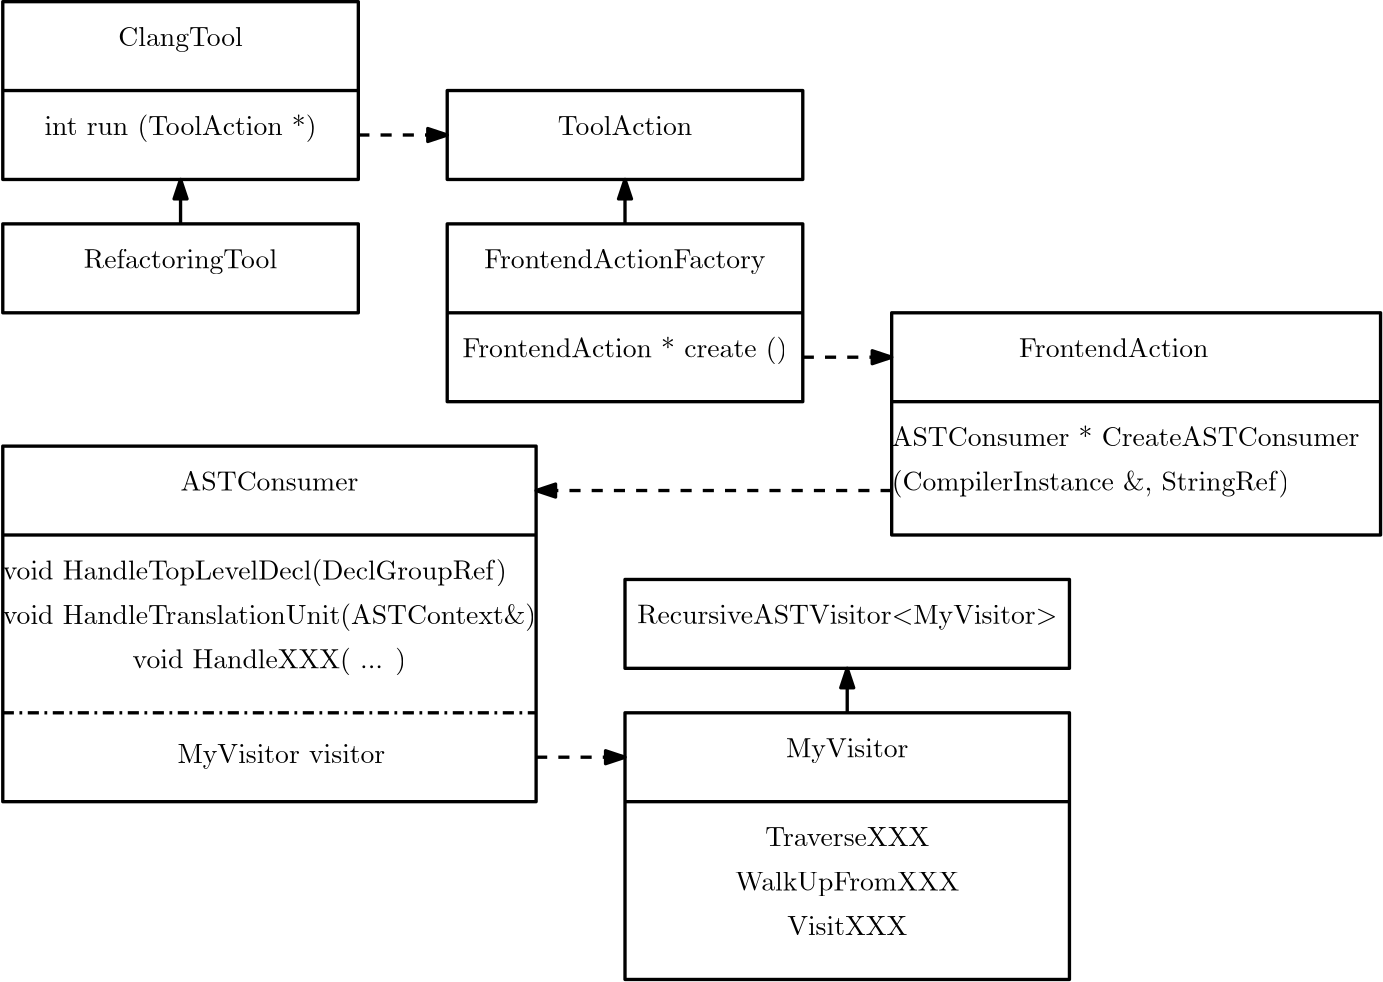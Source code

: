 <?xml version="1.0"?>
<!DOCTYPE ipe SYSTEM "ipe.dtd">
<ipe version="70005" creator="Ipe 7.1.1">
<info created="D:20140118233521" modified="D:20140119001014"/>
<ipestyle name="basic">
<symbol name="arrow/arc(spx)">
<path stroke="sym-stroke" fill="sym-stroke" pen="sym-pen">
0 0 m
-1 0.333 l
-1 -0.333 l
h
</path>
</symbol>
<symbol name="arrow/farc(spx)">
<path stroke="sym-stroke" fill="white" pen="sym-pen">
0 0 m
-1 0.333 l
-1 -0.333 l
h
</path>
</symbol>
<symbol name="mark/circle(sx)" transformations="translations">
<path fill="sym-stroke">
0.6 0 0 0.6 0 0 e
0.4 0 0 0.4 0 0 e
</path>
</symbol>
<symbol name="mark/disk(sx)" transformations="translations">
<path fill="sym-stroke">
0.6 0 0 0.6 0 0 e
</path>
</symbol>
<symbol name="mark/fdisk(sfx)" transformations="translations">
<group>
<path fill="sym-fill">
0.5 0 0 0.5 0 0 e
</path>
<path fill="sym-stroke" fillrule="eofill">
0.6 0 0 0.6 0 0 e
0.4 0 0 0.4 0 0 e
</path>
</group>
</symbol>
<symbol name="mark/box(sx)" transformations="translations">
<path fill="sym-stroke" fillrule="eofill">
-0.6 -0.6 m
0.6 -0.6 l
0.6 0.6 l
-0.6 0.6 l
h
-0.4 -0.4 m
0.4 -0.4 l
0.4 0.4 l
-0.4 0.4 l
h
</path>
</symbol>
<symbol name="mark/square(sx)" transformations="translations">
<path fill="sym-stroke">
-0.6 -0.6 m
0.6 -0.6 l
0.6 0.6 l
-0.6 0.6 l
h
</path>
</symbol>
<symbol name="mark/fsquare(sfx)" transformations="translations">
<group>
<path fill="sym-fill">
-0.5 -0.5 m
0.5 -0.5 l
0.5 0.5 l
-0.5 0.5 l
h
</path>
<path fill="sym-stroke" fillrule="eofill">
-0.6 -0.6 m
0.6 -0.6 l
0.6 0.6 l
-0.6 0.6 l
h
-0.4 -0.4 m
0.4 -0.4 l
0.4 0.4 l
-0.4 0.4 l
h
</path>
</group>
</symbol>
<symbol name="mark/cross(sx)" transformations="translations">
<group>
<path fill="sym-stroke">
-0.43 -0.57 m
0.57 0.43 l
0.43 0.57 l
-0.57 -0.43 l
h
</path>
<path fill="sym-stroke">
-0.43 0.57 m
0.57 -0.43 l
0.43 -0.57 l
-0.57 0.43 l
h
</path>
</group>
</symbol>
<symbol name="arrow/fnormal(spx)">
<path stroke="sym-stroke" fill="white" pen="sym-pen">
0 0 m
-1 0.333 l
-1 -0.333 l
h
</path>
</symbol>
<symbol name="arrow/pointed(spx)">
<path stroke="sym-stroke" fill="sym-stroke" pen="sym-pen">
0 0 m
-1 0.333 l
-0.8 0 l
-1 -0.333 l
h
</path>
</symbol>
<symbol name="arrow/fpointed(spx)">
<path stroke="sym-stroke" fill="white" pen="sym-pen">
0 0 m
-1 0.333 l
-0.8 0 l
-1 -0.333 l
h
</path>
</symbol>
<symbol name="arrow/linear(spx)">
<path stroke="sym-stroke" pen="sym-pen">
-1 0.333 m
0 0 l
-1 -0.333 l
</path>
</symbol>
<symbol name="arrow/fdouble(spx)">
<path stroke="sym-stroke" fill="white" pen="sym-pen">
0 0 m
-1 0.333 l
-1 -0.333 l
h
-1 0 m
-2 0.333 l
-2 -0.333 l
h
</path>
</symbol>
<symbol name="arrow/double(spx)">
<path stroke="sym-stroke" fill="sym-stroke" pen="sym-pen">
0 0 m
-1 0.333 l
-1 -0.333 l
h
-1 0 m
-2 0.333 l
-2 -0.333 l
h
</path>
</symbol>
<pen name="heavier" value="0.8"/>
<pen name="fat" value="1.2"/>
<pen name="ultrafat" value="2"/>
<symbolsize name="large" value="5"/>
<symbolsize name="small" value="2"/>
<symbolsize name="tiny" value="1.1"/>
<arrowsize name="large" value="10"/>
<arrowsize name="small" value="5"/>
<arrowsize name="tiny" value="3"/>
<color name="red" value="1 0 0"/>
<color name="green" value="0 1 0"/>
<color name="blue" value="0 0 1"/>
<color name="yellow" value="1 1 0"/>
<color name="orange" value="1 0.647 0"/>
<color name="gold" value="1 0.843 0"/>
<color name="purple" value="0.627 0.125 0.941"/>
<color name="gray" value="0.745"/>
<color name="brown" value="0.647 0.165 0.165"/>
<color name="navy" value="0 0 0.502"/>
<color name="pink" value="1 0.753 0.796"/>
<color name="seagreen" value="0.18 0.545 0.341"/>
<color name="turquoise" value="0.251 0.878 0.816"/>
<color name="violet" value="0.933 0.51 0.933"/>
<color name="darkblue" value="0 0 0.545"/>
<color name="darkcyan" value="0 0.545 0.545"/>
<color name="darkgray" value="0.663"/>
<color name="darkgreen" value="0 0.392 0"/>
<color name="darkmagenta" value="0.545 0 0.545"/>
<color name="darkorange" value="1 0.549 0"/>
<color name="darkred" value="0.545 0 0"/>
<color name="lightblue" value="0.678 0.847 0.902"/>
<color name="lightcyan" value="0.878 1 1"/>
<color name="lightgray" value="0.827"/>
<color name="lightgreen" value="0.565 0.933 0.565"/>
<color name="lightyellow" value="1 1 0.878"/>
<dashstyle name="dashed" value="[4] 0"/>
<dashstyle name="dotted" value="[1 3] 0"/>
<dashstyle name="dash dotted" value="[4 2 1 2] 0"/>
<dashstyle name="dash dot dotted" value="[4 2 1 2 1 2] 0"/>
<textsize name="large" value="\large"/>
<textsize name="Large" value="\Large"/>
<textsize name="LARGE" value="\LARGE"/>
<textsize name="huge" value="\huge"/>
<textsize name="Huge" value="\Huge"/>
<textsize name="small" value="\small"/>
<textsize name="footnote" value="\footnotesize"/>
<textsize name="tiny" value="\tiny"/>
<textstyle name="center" begin="\begin{center}" end="\end{center}"/>
<textstyle name="itemize" begin="\begin{itemize}" end="\end{itemize}"/>
<textstyle name="item" begin="\begin{itemize}\item{}" end="\end{itemize}"/>
<gridsize name="4 pts" value="4"/>
<gridsize name="8 pts (~3 mm)" value="8"/>
<gridsize name="16 pts (~6 mm)" value="16"/>
<gridsize name="32 pts (~12 mm)" value="32"/>
<gridsize name="10 pts (~3.5 mm)" value="10"/>
<gridsize name="20 pts (~7 mm)" value="20"/>
<gridsize name="14 pts (~5 mm)" value="14"/>
<gridsize name="28 pts (~10 mm)" value="28"/>
<gridsize name="56 pts (~20 mm)" value="56"/>
<anglesize name="90 deg" value="90"/>
<anglesize name="60 deg" value="60"/>
<anglesize name="45 deg" value="45"/>
<anglesize name="30 deg" value="30"/>
<anglesize name="22.5 deg" value="22.5"/>
<tiling name="falling" angle="-60" step="4" width="1"/>
<tiling name="rising" angle="30" step="4" width="1"/>
</ipestyle>
<page>
<layer name="alpha"/>
<view layers="alpha" active="alpha"/>
<path layer="alpha" stroke="black" pen="fat">
0 832 m
0 768 l
128 768 l
128 832 l
h
</path>
<path stroke="black" pen="fat">
0 800 m
128 800 l
128 800 l
</path>
<path stroke="black" pen="fat">
160 800 m
160 768 l
288 768 l
288 800 l
h
</path>
<path stroke="black" pen="fat">
160 752 m
160 688 l
288 688 l
288 752 l
h
</path>
<path stroke="black" pen="fat">
160 720 m
288 720 l
</path>
<text transformations="translations" pos="64 816" stroke="black" type="label" width="44.832" height="6.926" depth="1.93" halign="center" valign="baseline">ClangTool</text>
<text transformations="translations" pos="64 784" stroke="black" type="label" width="97.994" height="7.473" depth="2.49" halign="center" valign="baseline">int run (ToolAction *)</text>
<text transformations="translations" pos="224 784" stroke="black" type="label" width="48.43" height="6.918" depth="0" halign="center" valign="baseline">ToolAction</text>
<text transformations="translations" pos="224 736" stroke="black" type="label" width="101.342" height="6.926" depth="1.93" halign="center" valign="baseline">FrontendActionFactory</text>
<text transformations="translations" pos="224 704" stroke="black" type="label" width="116.978" height="7.473" depth="2.49" halign="center" valign="baseline">FrontendAction * create ()</text>
<path stroke="black" pen="fat">
320 688 m
496 688 l
496 688 l
</path>
<text matrix="1 0 0 1 16 0" transformations="translations" pos="384 704" stroke="black" type="label" width="68.244" height="6.918" depth="0" halign="center" valign="baseline">FrontendAction</text>
<text matrix="1 0 0 1 -64 0" transformations="translations" pos="384 672" stroke="black" type="label" width="168.452" height="7.472" depth="0" valign="baseline">ASTConsumer * CreateASTConsumer</text>
<text matrix="1 0 0 1 -64 16" transformations="translations" pos="384 640" stroke="black" type="label" width="143.269" height="7.473" depth="2.49" valign="baseline">(CompilerInstance \&amp;, StringRef)</text>
<path stroke="black" pen="fat">
0 640 m
192 640 l
192 640 l
</path>
<text matrix="1 0 0 1 -80 -16" transformations="translations" pos="80 640" stroke="black" type="label" width="181.583" height="7.473" depth="2.49" valign="baseline">void HandleTopLevelDecl(DeclGroupRef)</text>
<text matrix="1 0 0 1 16 -16" transformations="translations" pos="80 672" stroke="black" type="label" width="64.01" height="6.808" depth="0" halign="center" valign="baseline">ASTConsumer</text>
<text matrix="1 0 0 1 -80 -32" transformations="translations" pos="80 640" stroke="black" type="label" width="192.141" height="7.473" depth="2.49" valign="baseline">void HandleTranslationUnit(ASTContext\&amp;)</text>
<text transformations="translations" pos="96 592" stroke="black" type="label" width="98.52" height="7.473" depth="2.49" halign="center" valign="baseline">void HandleXXX( ... )</text>
<path stroke="black" dash="dashed" pen="fat" arrow="normal/normal">
128 784 m
160 784 l
</path>
<path stroke="black" dash="dashed" pen="fat" arrow="normal/normal">
288 704 m
320 704 l
</path>
<path stroke="black" pen="fat">
320 720 m
320 640 l
496 640 l
496 720 l
h
</path>
<path stroke="black" dash="dashed" pen="fat" arrow="normal/normal">
320 656 m
192 656 l
</path>
<path stroke="black" pen="fat" arrow="normal/normal">
224 752 m
224 768 l
</path>
<path stroke="black" pen="fat">
0 752 m
0 720 l
128 720 l
128 752 l
h
</path>
<text transformations="translations" pos="64 736" stroke="black" type="label" width="69.628" height="6.926" depth="1.93" halign="center" valign="baseline">RefactoringTool</text>
<path stroke="black" pen="fat" arrow="normal/normal">
64 752 m
64 768 l
</path>
<path stroke="black" pen="fat">
0 672 m
0 544 l
192 544 l
192 672 l
h
</path>
<text matrix="1 0 0 1 -33.122 -2.111" transformations="translations" pos="96 560" stroke="black" type="label" width="74.886" height="6.815" depth="1.93" valign="baseline">MyVisitor visitor</text>
<path stroke="black" dash="dash dotted" pen="fat">
0 576 m
192 576 l
</path>
<path stroke="black" dash="dashed" pen="fat" arrow="normal/normal">
192 560 m
224 560 l
</path>
<path stroke="black" pen="fat">
224 624 m
224 592 l
384 592 l
384 624 l
h
</path>
<path matrix="1 0 0 1 16 0" stroke="black" pen="fat" arrow="normal/normal">
288 576 m
288 592 l
</path>
<text matrix="1 0 0 1 16 0" transformations="translations" pos="288 608" stroke="black" type="label" width="151.211" height="6.815" depth="1.93" halign="center" valign="baseline">RecursiveASTVisitor\textless{}MyVisitor\textgreater{}</text>
<path stroke="black" pen="fat">
224 544 m
384 544 l
</path>
<text transformations="translations" pos="304 560" stroke="black" type="label" width="44.085" height="6.815" depth="1.93" halign="center" valign="baseline">MyVisitor</text>
<text transformations="translations" pos="304 528" stroke="black" type="label" width="59.056" height="6.808" depth="0" halign="center" valign="baseline">TraverseXXX</text>
<text matrix="1 0 0 1 0 16" transformations="translations" pos="304 496" stroke="black" type="label" width="80.698" height="6.926" depth="1.93" halign="center" valign="baseline">WalkUpFromXXX</text>
<text matrix="1 0 0 1 0 32" transformations="translations" pos="304 464" stroke="black" type="label" width="43.227" height="6.808" depth="0" halign="center" valign="baseline">VisitXXX</text>
<path stroke="black" pen="fat">
224 576 m
224 480 l
384 480 l
384 576 l
h
</path>
</page>
</ipe>
